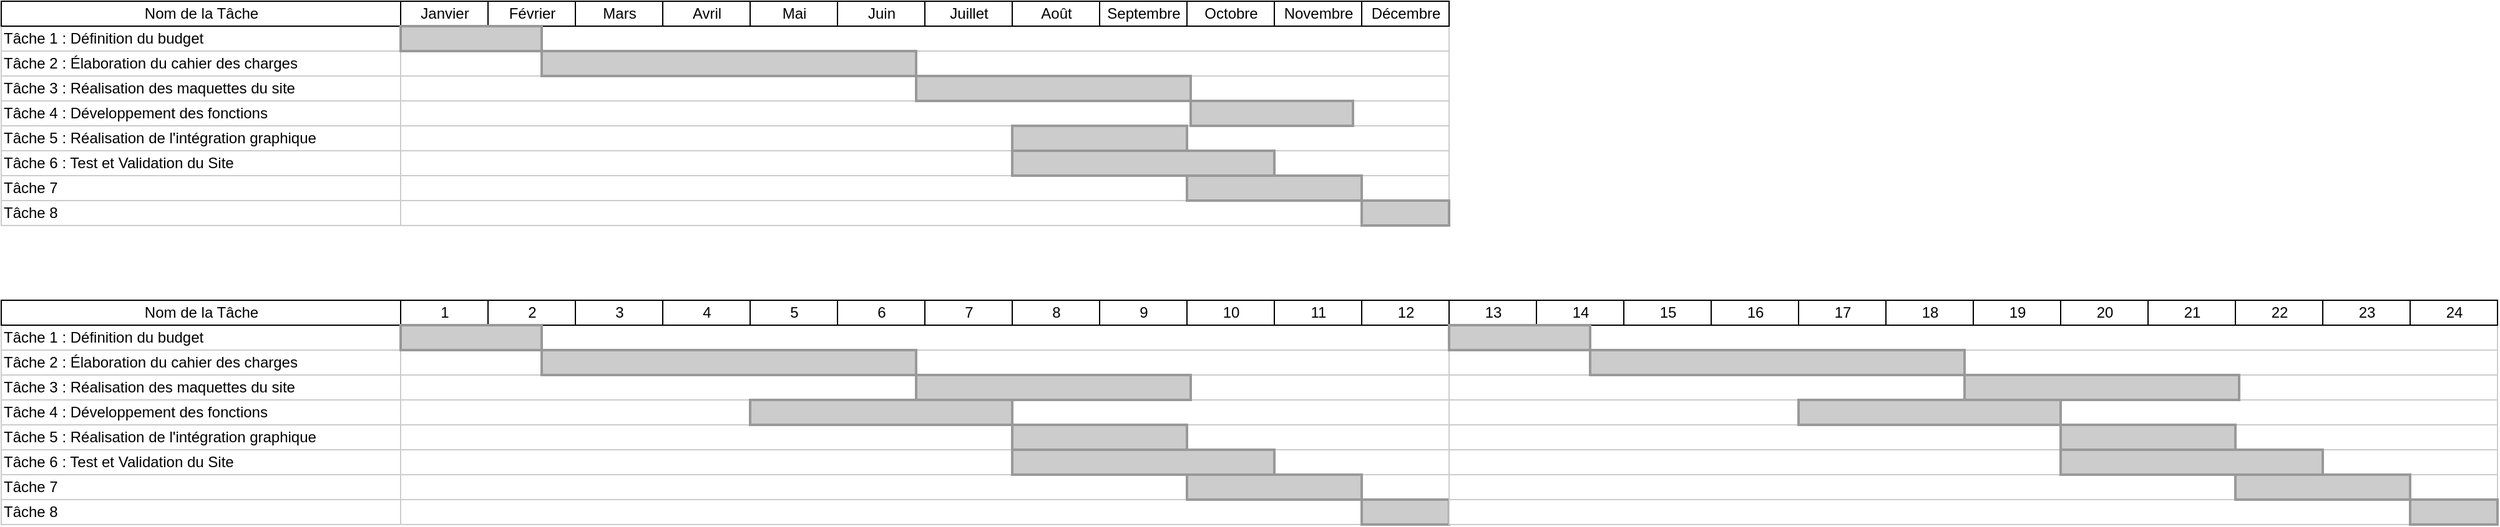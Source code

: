 <mxfile version="20.8.5" type="github">
  <diagram name="Page-1" id="fc2ac565-0d4e-3f0d-88b0-a54af1634ed7">
    <mxGraphModel dx="2868" dy="1576" grid="1" gridSize="10" guides="1" tooltips="1" connect="0" arrows="1" fold="1" page="1" pageScale="1.5" pageWidth="4681" pageHeight="3300" background="none" math="0" shadow="0">
      <root>
        <mxCell id="0" style=";html=1;" />
        <mxCell id="1" style=";html=1;" parent="0" />
        <mxCell id="75" value="Tâche 1 : Définition du budget" style="align=left;strokeColor=#CCCCCC;html=1;" parent="1" vertex="1">
          <mxGeometry x="297.0" y="150.0" width="320.0" height="20.0" as="geometry" />
        </mxCell>
        <mxCell id="80" value="Tâche 2 : Élaboration du cahier des charges" style="align=left;strokeColor=#CCCCCC;html=1;" parent="1" vertex="1">
          <mxGeometry x="297" y="170.0" width="320" height="20" as="geometry" />
        </mxCell>
        <mxCell id="85" value="Tâche 3 : Réalisation des maquettes du site" style="align=left;strokeColor=#CCCCCC;html=1;" parent="1" vertex="1">
          <mxGeometry x="297.0" y="190.0" width="320.0" height="20" as="geometry" />
        </mxCell>
        <mxCell id="90" value="Tâche 4 : Développement des fonctions" style="align=left;strokeColor=#CCCCCC;html=1;" parent="1" vertex="1">
          <mxGeometry x="297.0" y="210.0" width="320.0" height="20" as="geometry" />
        </mxCell>
        <mxCell id="95" value="Tâche 5 : Réalisation de l&#39;intégration graphique" style="align=left;strokeColor=#CCCCCC;html=1;" parent="1" vertex="1">
          <mxGeometry x="297.0" y="230.0" width="320.0" height="20" as="geometry" />
        </mxCell>
        <mxCell id="100" value="Tâche 6 : Test et Validation du Site" style="align=left;strokeColor=#CCCCCC;html=1;" parent="1" vertex="1">
          <mxGeometry x="297.0" y="250.0" width="320.0" height="20" as="geometry" />
        </mxCell>
        <mxCell id="2" value="Nom de la Tâche" style="strokeWidth=1;fontStyle=0;html=1;" parent="1" vertex="1">
          <mxGeometry x="297" y="130" width="320" height="20" as="geometry" />
        </mxCell>
        <mxCell id="67c90442a009f359-289" value="Tâche 7" style="align=left;strokeColor=#CCCCCC;html=1;" parent="1" vertex="1">
          <mxGeometry x="297.0" y="270.0" width="320.0" height="20" as="geometry" />
        </mxCell>
        <mxCell id="67c90442a009f359-290" value="Tâche 8" style="align=left;strokeColor=#CCCCCC;html=1;" parent="1" vertex="1">
          <mxGeometry x="297.0" y="290.0" width="320.0" height="20" as="geometry" />
        </mxCell>
        <mxCell id="67c90442a009f359-291" value="" style="align=left;strokeColor=#CCCCCC;html=1;" parent="1" vertex="1">
          <mxGeometry x="617" y="150" width="840" height="20" as="geometry" />
        </mxCell>
        <mxCell id="4" value="Janvier" style="strokeWidth=1;fontStyle=0;html=1;" parent="1" vertex="1">
          <mxGeometry x="617" y="130" width="70" height="20" as="geometry" />
        </mxCell>
        <mxCell id="67c90442a009f359-278" value="Février" style="strokeWidth=1;fontStyle=0;html=1;" parent="1" vertex="1">
          <mxGeometry x="687" y="130" width="70" height="20" as="geometry" />
        </mxCell>
        <mxCell id="67c90442a009f359-279" value="Mars" style="strokeWidth=1;fontStyle=0;html=1;" parent="1" vertex="1">
          <mxGeometry x="757" y="130" width="70" height="20" as="geometry" />
        </mxCell>
        <mxCell id="67c90442a009f359-280" value="Avril" style="strokeWidth=1;fontStyle=0;html=1;" parent="1" vertex="1">
          <mxGeometry x="827" y="130" width="70" height="20" as="geometry" />
        </mxCell>
        <mxCell id="67c90442a009f359-281" value="Mai" style="strokeWidth=1;fontStyle=0;html=1;" parent="1" vertex="1">
          <mxGeometry x="897" y="130" width="70" height="20" as="geometry" />
        </mxCell>
        <mxCell id="67c90442a009f359-282" value="Juin" style="strokeWidth=1;fontStyle=0;html=1;" parent="1" vertex="1">
          <mxGeometry x="967" y="130" width="70" height="20" as="geometry" />
        </mxCell>
        <mxCell id="67c90442a009f359-283" value="Juillet" style="strokeWidth=1;fontStyle=0;html=1;" parent="1" vertex="1">
          <mxGeometry x="1037" y="130" width="70" height="20" as="geometry" />
        </mxCell>
        <mxCell id="67c90442a009f359-284" value="Août" style="strokeWidth=1;fontStyle=0;html=1;" parent="1" vertex="1">
          <mxGeometry x="1107" y="130" width="70" height="20" as="geometry" />
        </mxCell>
        <mxCell id="67c90442a009f359-285" value="Septembre" style="strokeWidth=1;fontStyle=0;html=1;" parent="1" vertex="1">
          <mxGeometry x="1177" y="130" width="70" height="20" as="geometry" />
        </mxCell>
        <mxCell id="67c90442a009f359-286" value="Octobre" style="strokeWidth=1;fontStyle=0;html=1;" parent="1" vertex="1">
          <mxGeometry x="1247" y="130" width="70" height="20" as="geometry" />
        </mxCell>
        <mxCell id="67c90442a009f359-287" value="Novembre" style="strokeWidth=1;fontStyle=0;html=1;" parent="1" vertex="1">
          <mxGeometry x="1317" y="130" width="70" height="20" as="geometry" />
        </mxCell>
        <mxCell id="67c90442a009f359-288" value="Décembre" style="strokeWidth=1;fontStyle=0;html=1;" parent="1" vertex="1">
          <mxGeometry x="1387" y="130" width="70" height="20" as="geometry" />
        </mxCell>
        <mxCell id="67c90442a009f359-292" value="" style="align=left;strokeColor=#CCCCCC;html=1;" parent="1" vertex="1">
          <mxGeometry x="617" y="170" width="840" height="20" as="geometry" />
        </mxCell>
        <mxCell id="67c90442a009f359-293" value="" style="align=left;strokeColor=#CCCCCC;html=1;" parent="1" vertex="1">
          <mxGeometry x="617" y="190" width="840" height="20" as="geometry" />
        </mxCell>
        <mxCell id="67c90442a009f359-294" value="" style="align=left;strokeColor=#CCCCCC;html=1;" parent="1" vertex="1">
          <mxGeometry x="617" y="210" width="840" height="20" as="geometry" />
        </mxCell>
        <mxCell id="67c90442a009f359-295" value="" style="align=left;strokeColor=#CCCCCC;html=1;" parent="1" vertex="1">
          <mxGeometry x="617" y="230" width="840" height="20" as="geometry" />
        </mxCell>
        <mxCell id="67c90442a009f359-296" value="" style="align=left;strokeColor=#CCCCCC;html=1;" parent="1" vertex="1">
          <mxGeometry x="617" y="250" width="840" height="20" as="geometry" />
        </mxCell>
        <mxCell id="67c90442a009f359-297" value="" style="align=left;strokeColor=#CCCCCC;html=1;" parent="1" vertex="1">
          <mxGeometry x="617" y="270" width="840" height="20" as="geometry" />
        </mxCell>
        <mxCell id="67c90442a009f359-298" value="" style="align=left;strokeColor=#CCCCCC;html=1;" parent="1" vertex="1">
          <mxGeometry x="617" y="290" width="840" height="20" as="geometry" />
        </mxCell>
        <mxCell id="67c90442a009f359-299" value="" style="whiteSpace=wrap;html=1;strokeWidth=2;fillColor=#CCCCCC;gradientColor=none;fontSize=14;align=center;strokeColor=#999999;" parent="1" vertex="1">
          <mxGeometry x="617" y="150" width="113" height="20" as="geometry" />
        </mxCell>
        <mxCell id="67c90442a009f359-300" value="" style="whiteSpace=wrap;html=1;strokeWidth=2;fillColor=#CCCCCC;gradientColor=none;fontSize=14;align=center;strokeColor=#999999;" parent="1" vertex="1">
          <mxGeometry x="730" y="170" width="300" height="20" as="geometry" />
        </mxCell>
        <mxCell id="67c90442a009f359-301" value="" style="whiteSpace=wrap;html=1;strokeWidth=2;fillColor=#CCCCCC;gradientColor=none;fontSize=14;align=center;strokeColor=#999999;" parent="1" vertex="1">
          <mxGeometry x="1030" y="190" width="220" height="20" as="geometry" />
        </mxCell>
        <mxCell id="67c90442a009f359-302" value="" style="whiteSpace=wrap;html=1;strokeWidth=2;fillColor=#CCCCCC;gradientColor=none;fontSize=14;align=center;strokeColor=#999999;" parent="1" vertex="1">
          <mxGeometry x="1250" y="210" width="130" height="20" as="geometry" />
        </mxCell>
        <mxCell id="67c90442a009f359-303" value="" style="whiteSpace=wrap;html=1;strokeWidth=2;fillColor=#CCCCCC;gradientColor=none;fontSize=14;align=center;strokeColor=#999999;" parent="1" vertex="1">
          <mxGeometry x="1107" y="230" width="140" height="20" as="geometry" />
        </mxCell>
        <mxCell id="67c90442a009f359-304" value="" style="whiteSpace=wrap;html=1;strokeWidth=2;fillColor=#CCCCCC;gradientColor=none;fontSize=14;align=center;strokeColor=#999999;" parent="1" vertex="1">
          <mxGeometry x="1107" y="250" width="210" height="20" as="geometry" />
        </mxCell>
        <mxCell id="67c90442a009f359-305" value="" style="whiteSpace=wrap;html=1;strokeWidth=2;fillColor=#CCCCCC;gradientColor=none;fontSize=14;align=center;strokeColor=#999999;" parent="1" vertex="1">
          <mxGeometry x="1247" y="270" width="140" height="20" as="geometry" />
        </mxCell>
        <mxCell id="67c90442a009f359-306" value="" style="whiteSpace=wrap;html=1;strokeWidth=2;fillColor=#CCCCCC;gradientColor=none;fontSize=14;align=center;strokeColor=#999999;" parent="1" vertex="1">
          <mxGeometry x="1387" y="290" width="70" height="20" as="geometry" />
        </mxCell>
        <mxCell id="VN1uP1C5PUMfHr19Xt-i-100" value="Tâche 1 : Définition du budget" style="align=left;strokeColor=#CCCCCC;html=1;" vertex="1" parent="1">
          <mxGeometry x="297.0" y="390.0" width="320.0" height="20.0" as="geometry" />
        </mxCell>
        <mxCell id="VN1uP1C5PUMfHr19Xt-i-101" value="Tâche 2 : Élaboration du cahier des charges" style="align=left;strokeColor=#CCCCCC;html=1;" vertex="1" parent="1">
          <mxGeometry x="297" y="410.0" width="320" height="20" as="geometry" />
        </mxCell>
        <mxCell id="VN1uP1C5PUMfHr19Xt-i-102" value="Tâche 3 : Réalisation des maquettes du site" style="align=left;strokeColor=#CCCCCC;html=1;" vertex="1" parent="1">
          <mxGeometry x="297.0" y="430.0" width="320.0" height="20" as="geometry" />
        </mxCell>
        <mxCell id="VN1uP1C5PUMfHr19Xt-i-103" value="Tâche 4 : Développement des fonctions" style="align=left;strokeColor=#CCCCCC;html=1;" vertex="1" parent="1">
          <mxGeometry x="297.0" y="450.0" width="320.0" height="20" as="geometry" />
        </mxCell>
        <mxCell id="VN1uP1C5PUMfHr19Xt-i-104" value="Tâche 5 : Réalisation de l&#39;intégration graphique" style="align=left;strokeColor=#CCCCCC;html=1;" vertex="1" parent="1">
          <mxGeometry x="297.0" y="470.0" width="320.0" height="20" as="geometry" />
        </mxCell>
        <mxCell id="VN1uP1C5PUMfHr19Xt-i-105" value="Tâche 6 : Test et Validation du Site" style="align=left;strokeColor=#CCCCCC;html=1;" vertex="1" parent="1">
          <mxGeometry x="297.0" y="490.0" width="320.0" height="20" as="geometry" />
        </mxCell>
        <mxCell id="VN1uP1C5PUMfHr19Xt-i-106" value="Nom de la Tâche" style="strokeWidth=1;fontStyle=0;html=1;" vertex="1" parent="1">
          <mxGeometry x="297" y="370" width="320" height="20" as="geometry" />
        </mxCell>
        <mxCell id="VN1uP1C5PUMfHr19Xt-i-107" value="Tâche 7" style="align=left;strokeColor=#CCCCCC;html=1;" vertex="1" parent="1">
          <mxGeometry x="297.0" y="510.0" width="320.0" height="20" as="geometry" />
        </mxCell>
        <mxCell id="VN1uP1C5PUMfHr19Xt-i-108" value="Tâche 8" style="align=left;strokeColor=#CCCCCC;html=1;" vertex="1" parent="1">
          <mxGeometry x="297.0" y="530.0" width="320.0" height="20" as="geometry" />
        </mxCell>
        <mxCell id="VN1uP1C5PUMfHr19Xt-i-109" value="" style="align=left;strokeColor=#CCCCCC;html=1;" vertex="1" parent="1">
          <mxGeometry x="617" y="390" width="840" height="20" as="geometry" />
        </mxCell>
        <mxCell id="VN1uP1C5PUMfHr19Xt-i-110" value="1" style="strokeWidth=1;fontStyle=0;html=1;" vertex="1" parent="1">
          <mxGeometry x="617" y="370" width="70" height="20" as="geometry" />
        </mxCell>
        <mxCell id="VN1uP1C5PUMfHr19Xt-i-111" value="2" style="strokeWidth=1;fontStyle=0;html=1;" vertex="1" parent="1">
          <mxGeometry x="687" y="370" width="70" height="20" as="geometry" />
        </mxCell>
        <mxCell id="VN1uP1C5PUMfHr19Xt-i-112" value="3" style="strokeWidth=1;fontStyle=0;html=1;" vertex="1" parent="1">
          <mxGeometry x="757" y="370" width="70" height="20" as="geometry" />
        </mxCell>
        <mxCell id="VN1uP1C5PUMfHr19Xt-i-113" value="4" style="strokeWidth=1;fontStyle=0;html=1;" vertex="1" parent="1">
          <mxGeometry x="827" y="370" width="70" height="20" as="geometry" />
        </mxCell>
        <mxCell id="VN1uP1C5PUMfHr19Xt-i-114" value="5" style="strokeWidth=1;fontStyle=0;html=1;" vertex="1" parent="1">
          <mxGeometry x="897" y="370" width="70" height="20" as="geometry" />
        </mxCell>
        <mxCell id="VN1uP1C5PUMfHr19Xt-i-115" value="6" style="strokeWidth=1;fontStyle=0;html=1;" vertex="1" parent="1">
          <mxGeometry x="967" y="370" width="70" height="20" as="geometry" />
        </mxCell>
        <mxCell id="VN1uP1C5PUMfHr19Xt-i-116" value="7" style="strokeWidth=1;fontStyle=0;html=1;" vertex="1" parent="1">
          <mxGeometry x="1037" y="370" width="70" height="20" as="geometry" />
        </mxCell>
        <mxCell id="VN1uP1C5PUMfHr19Xt-i-117" value="8" style="strokeWidth=1;fontStyle=0;html=1;" vertex="1" parent="1">
          <mxGeometry x="1107" y="370" width="70" height="20" as="geometry" />
        </mxCell>
        <mxCell id="VN1uP1C5PUMfHr19Xt-i-118" value="9" style="strokeWidth=1;fontStyle=0;html=1;" vertex="1" parent="1">
          <mxGeometry x="1177" y="370" width="70" height="20" as="geometry" />
        </mxCell>
        <mxCell id="VN1uP1C5PUMfHr19Xt-i-119" value="10" style="strokeWidth=1;fontStyle=0;html=1;" vertex="1" parent="1">
          <mxGeometry x="1247" y="370" width="70" height="20" as="geometry" />
        </mxCell>
        <mxCell id="VN1uP1C5PUMfHr19Xt-i-120" value="11" style="strokeWidth=1;fontStyle=0;html=1;" vertex="1" parent="1">
          <mxGeometry x="1317" y="370" width="70" height="20" as="geometry" />
        </mxCell>
        <mxCell id="VN1uP1C5PUMfHr19Xt-i-121" value="12" style="strokeWidth=1;fontStyle=0;html=1;" vertex="1" parent="1">
          <mxGeometry x="1387" y="370" width="70" height="20" as="geometry" />
        </mxCell>
        <mxCell id="VN1uP1C5PUMfHr19Xt-i-122" value="" style="align=left;strokeColor=#CCCCCC;html=1;" vertex="1" parent="1">
          <mxGeometry x="617" y="410" width="840" height="20" as="geometry" />
        </mxCell>
        <mxCell id="VN1uP1C5PUMfHr19Xt-i-123" value="" style="align=left;strokeColor=#CCCCCC;html=1;" vertex="1" parent="1">
          <mxGeometry x="617" y="430" width="840" height="20" as="geometry" />
        </mxCell>
        <mxCell id="VN1uP1C5PUMfHr19Xt-i-124" value="" style="align=left;strokeColor=#CCCCCC;html=1;" vertex="1" parent="1">
          <mxGeometry x="617" y="450" width="840" height="20" as="geometry" />
        </mxCell>
        <mxCell id="VN1uP1C5PUMfHr19Xt-i-125" value="" style="align=left;strokeColor=#CCCCCC;html=1;" vertex="1" parent="1">
          <mxGeometry x="617" y="470" width="840" height="20" as="geometry" />
        </mxCell>
        <mxCell id="VN1uP1C5PUMfHr19Xt-i-126" value="" style="align=left;strokeColor=#CCCCCC;html=1;" vertex="1" parent="1">
          <mxGeometry x="617" y="490" width="840" height="20" as="geometry" />
        </mxCell>
        <mxCell id="VN1uP1C5PUMfHr19Xt-i-127" value="" style="align=left;strokeColor=#CCCCCC;html=1;" vertex="1" parent="1">
          <mxGeometry x="617" y="510" width="840" height="20" as="geometry" />
        </mxCell>
        <mxCell id="VN1uP1C5PUMfHr19Xt-i-128" value="" style="align=left;strokeColor=#CCCCCC;html=1;" vertex="1" parent="1">
          <mxGeometry x="617" y="530" width="840" height="20" as="geometry" />
        </mxCell>
        <mxCell id="VN1uP1C5PUMfHr19Xt-i-129" value="" style="whiteSpace=wrap;html=1;strokeWidth=2;fillColor=#CCCCCC;gradientColor=none;fontSize=14;align=center;strokeColor=#999999;" vertex="1" parent="1">
          <mxGeometry x="617" y="390" width="113" height="20" as="geometry" />
        </mxCell>
        <mxCell id="VN1uP1C5PUMfHr19Xt-i-130" value="" style="whiteSpace=wrap;html=1;strokeWidth=2;fillColor=#CCCCCC;gradientColor=none;fontSize=14;align=center;strokeColor=#999999;" vertex="1" parent="1">
          <mxGeometry x="730" y="410" width="300" height="20" as="geometry" />
        </mxCell>
        <mxCell id="VN1uP1C5PUMfHr19Xt-i-131" value="" style="whiteSpace=wrap;html=1;strokeWidth=2;fillColor=#CCCCCC;gradientColor=none;fontSize=14;align=center;strokeColor=#999999;" vertex="1" parent="1">
          <mxGeometry x="1030" y="430" width="220" height="20" as="geometry" />
        </mxCell>
        <mxCell id="VN1uP1C5PUMfHr19Xt-i-132" value="" style="whiteSpace=wrap;html=1;strokeWidth=2;fillColor=#CCCCCC;gradientColor=none;fontSize=14;align=center;strokeColor=#999999;" vertex="1" parent="1">
          <mxGeometry x="897" y="450" width="210" height="20" as="geometry" />
        </mxCell>
        <mxCell id="VN1uP1C5PUMfHr19Xt-i-133" value="" style="whiteSpace=wrap;html=1;strokeWidth=2;fillColor=#CCCCCC;gradientColor=none;fontSize=14;align=center;strokeColor=#999999;" vertex="1" parent="1">
          <mxGeometry x="1107" y="470" width="140" height="20" as="geometry" />
        </mxCell>
        <mxCell id="VN1uP1C5PUMfHr19Xt-i-134" value="" style="whiteSpace=wrap;html=1;strokeWidth=2;fillColor=#CCCCCC;gradientColor=none;fontSize=14;align=center;strokeColor=#999999;" vertex="1" parent="1">
          <mxGeometry x="1107" y="490" width="210" height="20" as="geometry" />
        </mxCell>
        <mxCell id="VN1uP1C5PUMfHr19Xt-i-135" value="" style="whiteSpace=wrap;html=1;strokeWidth=2;fillColor=#CCCCCC;gradientColor=none;fontSize=14;align=center;strokeColor=#999999;" vertex="1" parent="1">
          <mxGeometry x="1247" y="510" width="140" height="20" as="geometry" />
        </mxCell>
        <mxCell id="VN1uP1C5PUMfHr19Xt-i-136" value="" style="whiteSpace=wrap;html=1;strokeWidth=2;fillColor=#CCCCCC;gradientColor=none;fontSize=14;align=center;strokeColor=#999999;" vertex="1" parent="1">
          <mxGeometry x="1387" y="530" width="70" height="20" as="geometry" />
        </mxCell>
        <mxCell id="VN1uP1C5PUMfHr19Xt-i-137" value="" style="align=left;strokeColor=#CCCCCC;html=1;" vertex="1" parent="1">
          <mxGeometry x="1457" y="390" width="840" height="20" as="geometry" />
        </mxCell>
        <mxCell id="VN1uP1C5PUMfHr19Xt-i-138" value="13" style="strokeWidth=1;fontStyle=0;html=1;" vertex="1" parent="1">
          <mxGeometry x="1457" y="370" width="70" height="20" as="geometry" />
        </mxCell>
        <mxCell id="VN1uP1C5PUMfHr19Xt-i-139" value="14" style="strokeWidth=1;fontStyle=0;html=1;" vertex="1" parent="1">
          <mxGeometry x="1527" y="370" width="70" height="20" as="geometry" />
        </mxCell>
        <mxCell id="VN1uP1C5PUMfHr19Xt-i-140" value="15" style="strokeWidth=1;fontStyle=0;html=1;" vertex="1" parent="1">
          <mxGeometry x="1597" y="370" width="70" height="20" as="geometry" />
        </mxCell>
        <mxCell id="VN1uP1C5PUMfHr19Xt-i-141" value="16" style="strokeWidth=1;fontStyle=0;html=1;" vertex="1" parent="1">
          <mxGeometry x="1667" y="370" width="70" height="20" as="geometry" />
        </mxCell>
        <mxCell id="VN1uP1C5PUMfHr19Xt-i-142" value="17" style="strokeWidth=1;fontStyle=0;html=1;" vertex="1" parent="1">
          <mxGeometry x="1737" y="370" width="70" height="20" as="geometry" />
        </mxCell>
        <mxCell id="VN1uP1C5PUMfHr19Xt-i-143" value="18" style="strokeWidth=1;fontStyle=0;html=1;" vertex="1" parent="1">
          <mxGeometry x="1807" y="370" width="70" height="20" as="geometry" />
        </mxCell>
        <mxCell id="VN1uP1C5PUMfHr19Xt-i-144" value="19" style="strokeWidth=1;fontStyle=0;html=1;" vertex="1" parent="1">
          <mxGeometry x="1877" y="370" width="70" height="20" as="geometry" />
        </mxCell>
        <mxCell id="VN1uP1C5PUMfHr19Xt-i-145" value="20" style="strokeWidth=1;fontStyle=0;html=1;" vertex="1" parent="1">
          <mxGeometry x="1947" y="370" width="70" height="20" as="geometry" />
        </mxCell>
        <mxCell id="VN1uP1C5PUMfHr19Xt-i-146" value="21" style="strokeWidth=1;fontStyle=0;html=1;" vertex="1" parent="1">
          <mxGeometry x="2017" y="370" width="70" height="20" as="geometry" />
        </mxCell>
        <mxCell id="VN1uP1C5PUMfHr19Xt-i-147" value="22" style="strokeWidth=1;fontStyle=0;html=1;" vertex="1" parent="1">
          <mxGeometry x="2087" y="370" width="70" height="20" as="geometry" />
        </mxCell>
        <mxCell id="VN1uP1C5PUMfHr19Xt-i-148" value="23" style="strokeWidth=1;fontStyle=0;html=1;" vertex="1" parent="1">
          <mxGeometry x="2157" y="370" width="70" height="20" as="geometry" />
        </mxCell>
        <mxCell id="VN1uP1C5PUMfHr19Xt-i-149" value="24" style="strokeWidth=1;fontStyle=0;html=1;" vertex="1" parent="1">
          <mxGeometry x="2227" y="370" width="70" height="20" as="geometry" />
        </mxCell>
        <mxCell id="VN1uP1C5PUMfHr19Xt-i-150" value="" style="align=left;strokeColor=#CCCCCC;html=1;" vertex="1" parent="1">
          <mxGeometry x="1457" y="410" width="840" height="20" as="geometry" />
        </mxCell>
        <mxCell id="VN1uP1C5PUMfHr19Xt-i-151" value="" style="align=left;strokeColor=#CCCCCC;html=1;" vertex="1" parent="1">
          <mxGeometry x="1457" y="430" width="840" height="20" as="geometry" />
        </mxCell>
        <mxCell id="VN1uP1C5PUMfHr19Xt-i-152" value="" style="align=left;strokeColor=#CCCCCC;html=1;" vertex="1" parent="1">
          <mxGeometry x="1457" y="450" width="840" height="20" as="geometry" />
        </mxCell>
        <mxCell id="VN1uP1C5PUMfHr19Xt-i-153" value="" style="align=left;strokeColor=#CCCCCC;html=1;" vertex="1" parent="1">
          <mxGeometry x="1457" y="470" width="840" height="20" as="geometry" />
        </mxCell>
        <mxCell id="VN1uP1C5PUMfHr19Xt-i-154" value="" style="align=left;strokeColor=#CCCCCC;html=1;" vertex="1" parent="1">
          <mxGeometry x="1457" y="490" width="840" height="20" as="geometry" />
        </mxCell>
        <mxCell id="VN1uP1C5PUMfHr19Xt-i-155" value="" style="align=left;strokeColor=#CCCCCC;html=1;" vertex="1" parent="1">
          <mxGeometry x="1457" y="510" width="840" height="20" as="geometry" />
        </mxCell>
        <mxCell id="VN1uP1C5PUMfHr19Xt-i-156" value="" style="align=left;strokeColor=#CCCCCC;html=1;" vertex="1" parent="1">
          <mxGeometry x="1457" y="530" width="840" height="20" as="geometry" />
        </mxCell>
        <mxCell id="VN1uP1C5PUMfHr19Xt-i-157" value="" style="whiteSpace=wrap;html=1;strokeWidth=2;fillColor=#CCCCCC;gradientColor=none;fontSize=14;align=center;strokeColor=#999999;" vertex="1" parent="1">
          <mxGeometry x="1457" y="390" width="113" height="20" as="geometry" />
        </mxCell>
        <mxCell id="VN1uP1C5PUMfHr19Xt-i-158" value="" style="whiteSpace=wrap;html=1;strokeWidth=2;fillColor=#CCCCCC;gradientColor=none;fontSize=14;align=center;strokeColor=#999999;" vertex="1" parent="1">
          <mxGeometry x="1570" y="410" width="300" height="20" as="geometry" />
        </mxCell>
        <mxCell id="VN1uP1C5PUMfHr19Xt-i-159" value="" style="whiteSpace=wrap;html=1;strokeWidth=2;fillColor=#CCCCCC;gradientColor=none;fontSize=14;align=center;strokeColor=#999999;" vertex="1" parent="1">
          <mxGeometry x="1870" y="430" width="220" height="20" as="geometry" />
        </mxCell>
        <mxCell id="VN1uP1C5PUMfHr19Xt-i-160" value="" style="whiteSpace=wrap;html=1;strokeWidth=2;fillColor=#CCCCCC;gradientColor=none;fontSize=14;align=center;strokeColor=#999999;" vertex="1" parent="1">
          <mxGeometry x="1737" y="450" width="210" height="20" as="geometry" />
        </mxCell>
        <mxCell id="VN1uP1C5PUMfHr19Xt-i-161" value="" style="whiteSpace=wrap;html=1;strokeWidth=2;fillColor=#CCCCCC;gradientColor=none;fontSize=14;align=center;strokeColor=#999999;" vertex="1" parent="1">
          <mxGeometry x="1947" y="470" width="140" height="20" as="geometry" />
        </mxCell>
        <mxCell id="VN1uP1C5PUMfHr19Xt-i-162" value="" style="whiteSpace=wrap;html=1;strokeWidth=2;fillColor=#CCCCCC;gradientColor=none;fontSize=14;align=center;strokeColor=#999999;" vertex="1" parent="1">
          <mxGeometry x="1947" y="490" width="210" height="20" as="geometry" />
        </mxCell>
        <mxCell id="VN1uP1C5PUMfHr19Xt-i-163" value="" style="whiteSpace=wrap;html=1;strokeWidth=2;fillColor=#CCCCCC;gradientColor=none;fontSize=14;align=center;strokeColor=#999999;" vertex="1" parent="1">
          <mxGeometry x="2087" y="510" width="140" height="20" as="geometry" />
        </mxCell>
        <mxCell id="VN1uP1C5PUMfHr19Xt-i-164" value="" style="whiteSpace=wrap;html=1;strokeWidth=2;fillColor=#CCCCCC;gradientColor=none;fontSize=14;align=center;strokeColor=#999999;" vertex="1" parent="1">
          <mxGeometry x="2227" y="530" width="70" height="20" as="geometry" />
        </mxCell>
      </root>
    </mxGraphModel>
  </diagram>
</mxfile>
